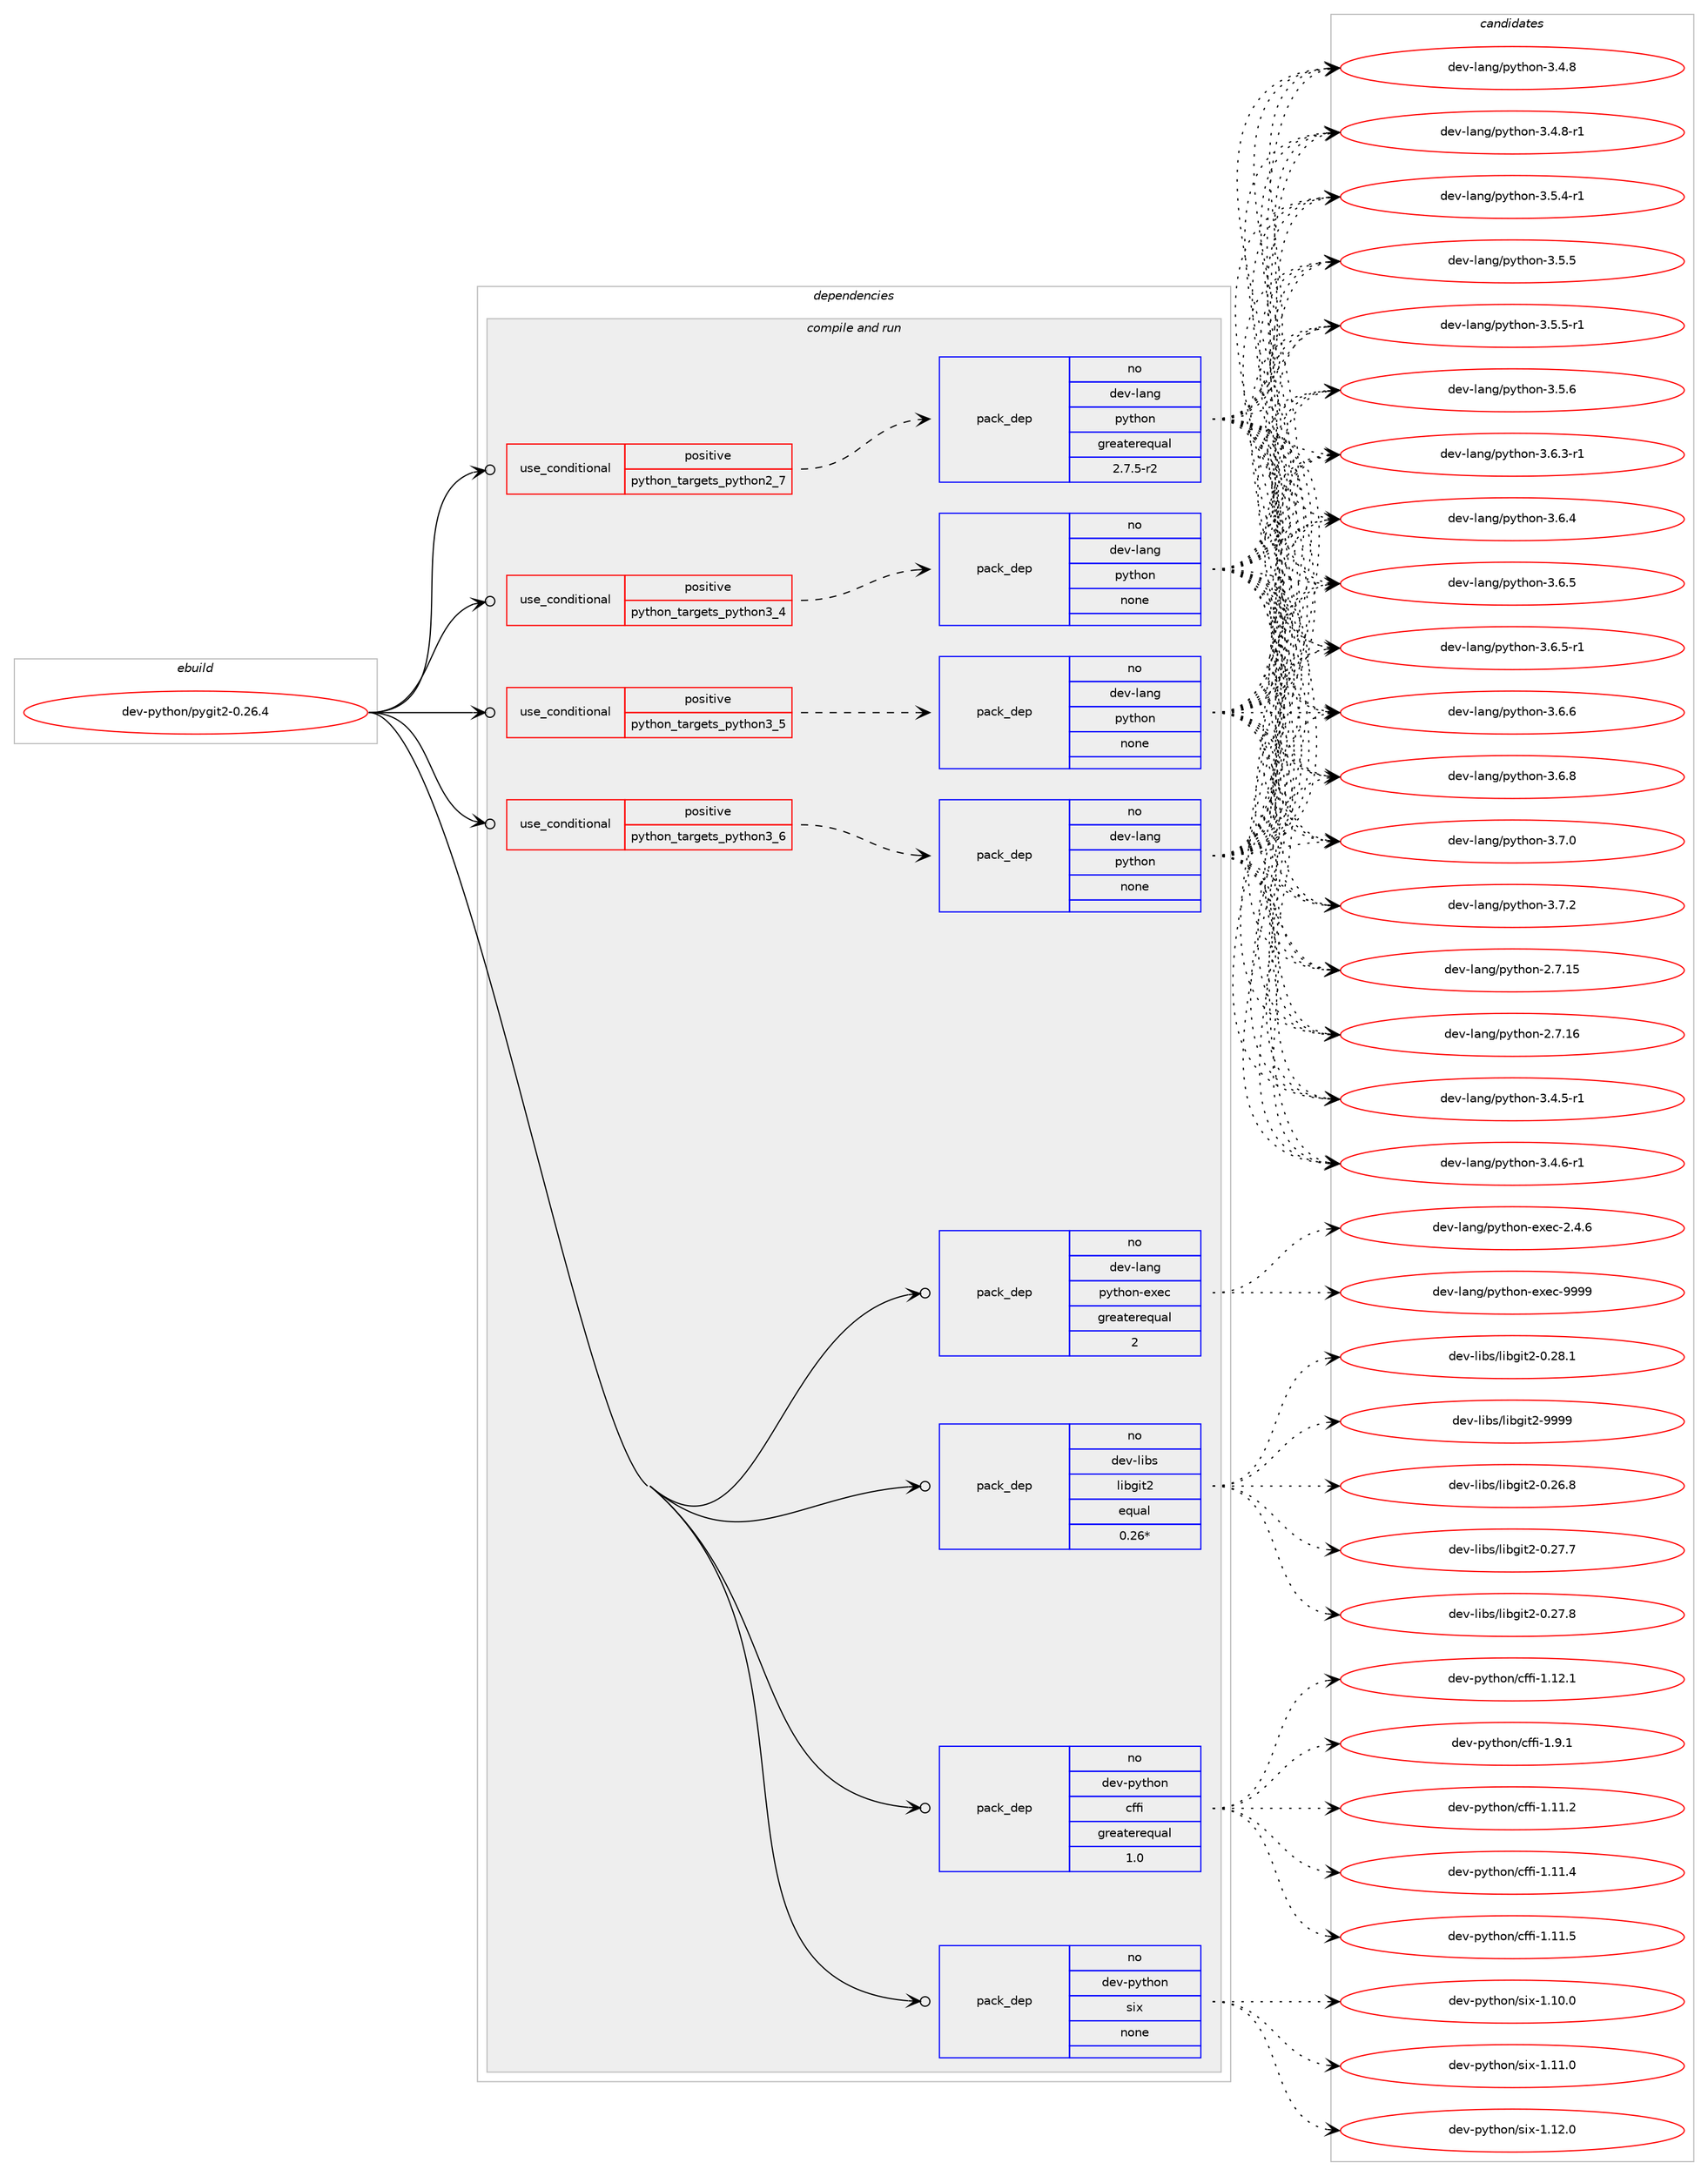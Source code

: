 digraph prolog {

# *************
# Graph options
# *************

newrank=true;
concentrate=true;
compound=true;
graph [rankdir=LR,fontname=Helvetica,fontsize=10,ranksep=1.5];#, ranksep=2.5, nodesep=0.2];
edge  [arrowhead=vee];
node  [fontname=Helvetica,fontsize=10];

# **********
# The ebuild
# **********

subgraph cluster_leftcol {
color=gray;
rank=same;
label=<<i>ebuild</i>>;
id [label="dev-python/pygit2-0.26.4", color=red, width=4, href="../dev-python/pygit2-0.26.4.svg"];
}

# ****************
# The dependencies
# ****************

subgraph cluster_midcol {
color=gray;
label=<<i>dependencies</i>>;
subgraph cluster_compile {
fillcolor="#eeeeee";
style=filled;
label=<<i>compile</i>>;
}
subgraph cluster_compileandrun {
fillcolor="#eeeeee";
style=filled;
label=<<i>compile and run</i>>;
subgraph cond380862 {
dependency1429470 [label=<<TABLE BORDER="0" CELLBORDER="1" CELLSPACING="0" CELLPADDING="4"><TR><TD ROWSPAN="3" CELLPADDING="10">use_conditional</TD></TR><TR><TD>positive</TD></TR><TR><TD>python_targets_python2_7</TD></TR></TABLE>>, shape=none, color=red];
subgraph pack1025290 {
dependency1429471 [label=<<TABLE BORDER="0" CELLBORDER="1" CELLSPACING="0" CELLPADDING="4" WIDTH="220"><TR><TD ROWSPAN="6" CELLPADDING="30">pack_dep</TD></TR><TR><TD WIDTH="110">no</TD></TR><TR><TD>dev-lang</TD></TR><TR><TD>python</TD></TR><TR><TD>greaterequal</TD></TR><TR><TD>2.7.5-r2</TD></TR></TABLE>>, shape=none, color=blue];
}
dependency1429470:e -> dependency1429471:w [weight=20,style="dashed",arrowhead="vee"];
}
id:e -> dependency1429470:w [weight=20,style="solid",arrowhead="odotvee"];
subgraph cond380863 {
dependency1429472 [label=<<TABLE BORDER="0" CELLBORDER="1" CELLSPACING="0" CELLPADDING="4"><TR><TD ROWSPAN="3" CELLPADDING="10">use_conditional</TD></TR><TR><TD>positive</TD></TR><TR><TD>python_targets_python3_4</TD></TR></TABLE>>, shape=none, color=red];
subgraph pack1025291 {
dependency1429473 [label=<<TABLE BORDER="0" CELLBORDER="1" CELLSPACING="0" CELLPADDING="4" WIDTH="220"><TR><TD ROWSPAN="6" CELLPADDING="30">pack_dep</TD></TR><TR><TD WIDTH="110">no</TD></TR><TR><TD>dev-lang</TD></TR><TR><TD>python</TD></TR><TR><TD>none</TD></TR><TR><TD></TD></TR></TABLE>>, shape=none, color=blue];
}
dependency1429472:e -> dependency1429473:w [weight=20,style="dashed",arrowhead="vee"];
}
id:e -> dependency1429472:w [weight=20,style="solid",arrowhead="odotvee"];
subgraph cond380864 {
dependency1429474 [label=<<TABLE BORDER="0" CELLBORDER="1" CELLSPACING="0" CELLPADDING="4"><TR><TD ROWSPAN="3" CELLPADDING="10">use_conditional</TD></TR><TR><TD>positive</TD></TR><TR><TD>python_targets_python3_5</TD></TR></TABLE>>, shape=none, color=red];
subgraph pack1025292 {
dependency1429475 [label=<<TABLE BORDER="0" CELLBORDER="1" CELLSPACING="0" CELLPADDING="4" WIDTH="220"><TR><TD ROWSPAN="6" CELLPADDING="30">pack_dep</TD></TR><TR><TD WIDTH="110">no</TD></TR><TR><TD>dev-lang</TD></TR><TR><TD>python</TD></TR><TR><TD>none</TD></TR><TR><TD></TD></TR></TABLE>>, shape=none, color=blue];
}
dependency1429474:e -> dependency1429475:w [weight=20,style="dashed",arrowhead="vee"];
}
id:e -> dependency1429474:w [weight=20,style="solid",arrowhead="odotvee"];
subgraph cond380865 {
dependency1429476 [label=<<TABLE BORDER="0" CELLBORDER="1" CELLSPACING="0" CELLPADDING="4"><TR><TD ROWSPAN="3" CELLPADDING="10">use_conditional</TD></TR><TR><TD>positive</TD></TR><TR><TD>python_targets_python3_6</TD></TR></TABLE>>, shape=none, color=red];
subgraph pack1025293 {
dependency1429477 [label=<<TABLE BORDER="0" CELLBORDER="1" CELLSPACING="0" CELLPADDING="4" WIDTH="220"><TR><TD ROWSPAN="6" CELLPADDING="30">pack_dep</TD></TR><TR><TD WIDTH="110">no</TD></TR><TR><TD>dev-lang</TD></TR><TR><TD>python</TD></TR><TR><TD>none</TD></TR><TR><TD></TD></TR></TABLE>>, shape=none, color=blue];
}
dependency1429476:e -> dependency1429477:w [weight=20,style="dashed",arrowhead="vee"];
}
id:e -> dependency1429476:w [weight=20,style="solid",arrowhead="odotvee"];
subgraph pack1025294 {
dependency1429478 [label=<<TABLE BORDER="0" CELLBORDER="1" CELLSPACING="0" CELLPADDING="4" WIDTH="220"><TR><TD ROWSPAN="6" CELLPADDING="30">pack_dep</TD></TR><TR><TD WIDTH="110">no</TD></TR><TR><TD>dev-lang</TD></TR><TR><TD>python-exec</TD></TR><TR><TD>greaterequal</TD></TR><TR><TD>2</TD></TR></TABLE>>, shape=none, color=blue];
}
id:e -> dependency1429478:w [weight=20,style="solid",arrowhead="odotvee"];
subgraph pack1025295 {
dependency1429479 [label=<<TABLE BORDER="0" CELLBORDER="1" CELLSPACING="0" CELLPADDING="4" WIDTH="220"><TR><TD ROWSPAN="6" CELLPADDING="30">pack_dep</TD></TR><TR><TD WIDTH="110">no</TD></TR><TR><TD>dev-libs</TD></TR><TR><TD>libgit2</TD></TR><TR><TD>equal</TD></TR><TR><TD>0.26*</TD></TR></TABLE>>, shape=none, color=blue];
}
id:e -> dependency1429479:w [weight=20,style="solid",arrowhead="odotvee"];
subgraph pack1025296 {
dependency1429480 [label=<<TABLE BORDER="0" CELLBORDER="1" CELLSPACING="0" CELLPADDING="4" WIDTH="220"><TR><TD ROWSPAN="6" CELLPADDING="30">pack_dep</TD></TR><TR><TD WIDTH="110">no</TD></TR><TR><TD>dev-python</TD></TR><TR><TD>cffi</TD></TR><TR><TD>greaterequal</TD></TR><TR><TD>1.0</TD></TR></TABLE>>, shape=none, color=blue];
}
id:e -> dependency1429480:w [weight=20,style="solid",arrowhead="odotvee"];
subgraph pack1025297 {
dependency1429481 [label=<<TABLE BORDER="0" CELLBORDER="1" CELLSPACING="0" CELLPADDING="4" WIDTH="220"><TR><TD ROWSPAN="6" CELLPADDING="30">pack_dep</TD></TR><TR><TD WIDTH="110">no</TD></TR><TR><TD>dev-python</TD></TR><TR><TD>six</TD></TR><TR><TD>none</TD></TR><TR><TD></TD></TR></TABLE>>, shape=none, color=blue];
}
id:e -> dependency1429481:w [weight=20,style="solid",arrowhead="odotvee"];
}
subgraph cluster_run {
fillcolor="#eeeeee";
style=filled;
label=<<i>run</i>>;
}
}

# **************
# The candidates
# **************

subgraph cluster_choices {
rank=same;
color=gray;
label=<<i>candidates</i>>;

subgraph choice1025290 {
color=black;
nodesep=1;
choice10010111845108971101034711212111610411111045504655464953 [label="dev-lang/python-2.7.15", color=red, width=4,href="../dev-lang/python-2.7.15.svg"];
choice10010111845108971101034711212111610411111045504655464954 [label="dev-lang/python-2.7.16", color=red, width=4,href="../dev-lang/python-2.7.16.svg"];
choice1001011184510897110103471121211161041111104551465246534511449 [label="dev-lang/python-3.4.5-r1", color=red, width=4,href="../dev-lang/python-3.4.5-r1.svg"];
choice1001011184510897110103471121211161041111104551465246544511449 [label="dev-lang/python-3.4.6-r1", color=red, width=4,href="../dev-lang/python-3.4.6-r1.svg"];
choice100101118451089711010347112121116104111110455146524656 [label="dev-lang/python-3.4.8", color=red, width=4,href="../dev-lang/python-3.4.8.svg"];
choice1001011184510897110103471121211161041111104551465246564511449 [label="dev-lang/python-3.4.8-r1", color=red, width=4,href="../dev-lang/python-3.4.8-r1.svg"];
choice1001011184510897110103471121211161041111104551465346524511449 [label="dev-lang/python-3.5.4-r1", color=red, width=4,href="../dev-lang/python-3.5.4-r1.svg"];
choice100101118451089711010347112121116104111110455146534653 [label="dev-lang/python-3.5.5", color=red, width=4,href="../dev-lang/python-3.5.5.svg"];
choice1001011184510897110103471121211161041111104551465346534511449 [label="dev-lang/python-3.5.5-r1", color=red, width=4,href="../dev-lang/python-3.5.5-r1.svg"];
choice100101118451089711010347112121116104111110455146534654 [label="dev-lang/python-3.5.6", color=red, width=4,href="../dev-lang/python-3.5.6.svg"];
choice1001011184510897110103471121211161041111104551465446514511449 [label="dev-lang/python-3.6.3-r1", color=red, width=4,href="../dev-lang/python-3.6.3-r1.svg"];
choice100101118451089711010347112121116104111110455146544652 [label="dev-lang/python-3.6.4", color=red, width=4,href="../dev-lang/python-3.6.4.svg"];
choice100101118451089711010347112121116104111110455146544653 [label="dev-lang/python-3.6.5", color=red, width=4,href="../dev-lang/python-3.6.5.svg"];
choice1001011184510897110103471121211161041111104551465446534511449 [label="dev-lang/python-3.6.5-r1", color=red, width=4,href="../dev-lang/python-3.6.5-r1.svg"];
choice100101118451089711010347112121116104111110455146544654 [label="dev-lang/python-3.6.6", color=red, width=4,href="../dev-lang/python-3.6.6.svg"];
choice100101118451089711010347112121116104111110455146544656 [label="dev-lang/python-3.6.8", color=red, width=4,href="../dev-lang/python-3.6.8.svg"];
choice100101118451089711010347112121116104111110455146554648 [label="dev-lang/python-3.7.0", color=red, width=4,href="../dev-lang/python-3.7.0.svg"];
choice100101118451089711010347112121116104111110455146554650 [label="dev-lang/python-3.7.2", color=red, width=4,href="../dev-lang/python-3.7.2.svg"];
dependency1429471:e -> choice10010111845108971101034711212111610411111045504655464953:w [style=dotted,weight="100"];
dependency1429471:e -> choice10010111845108971101034711212111610411111045504655464954:w [style=dotted,weight="100"];
dependency1429471:e -> choice1001011184510897110103471121211161041111104551465246534511449:w [style=dotted,weight="100"];
dependency1429471:e -> choice1001011184510897110103471121211161041111104551465246544511449:w [style=dotted,weight="100"];
dependency1429471:e -> choice100101118451089711010347112121116104111110455146524656:w [style=dotted,weight="100"];
dependency1429471:e -> choice1001011184510897110103471121211161041111104551465246564511449:w [style=dotted,weight="100"];
dependency1429471:e -> choice1001011184510897110103471121211161041111104551465346524511449:w [style=dotted,weight="100"];
dependency1429471:e -> choice100101118451089711010347112121116104111110455146534653:w [style=dotted,weight="100"];
dependency1429471:e -> choice1001011184510897110103471121211161041111104551465346534511449:w [style=dotted,weight="100"];
dependency1429471:e -> choice100101118451089711010347112121116104111110455146534654:w [style=dotted,weight="100"];
dependency1429471:e -> choice1001011184510897110103471121211161041111104551465446514511449:w [style=dotted,weight="100"];
dependency1429471:e -> choice100101118451089711010347112121116104111110455146544652:w [style=dotted,weight="100"];
dependency1429471:e -> choice100101118451089711010347112121116104111110455146544653:w [style=dotted,weight="100"];
dependency1429471:e -> choice1001011184510897110103471121211161041111104551465446534511449:w [style=dotted,weight="100"];
dependency1429471:e -> choice100101118451089711010347112121116104111110455146544654:w [style=dotted,weight="100"];
dependency1429471:e -> choice100101118451089711010347112121116104111110455146544656:w [style=dotted,weight="100"];
dependency1429471:e -> choice100101118451089711010347112121116104111110455146554648:w [style=dotted,weight="100"];
dependency1429471:e -> choice100101118451089711010347112121116104111110455146554650:w [style=dotted,weight="100"];
}
subgraph choice1025291 {
color=black;
nodesep=1;
choice10010111845108971101034711212111610411111045504655464953 [label="dev-lang/python-2.7.15", color=red, width=4,href="../dev-lang/python-2.7.15.svg"];
choice10010111845108971101034711212111610411111045504655464954 [label="dev-lang/python-2.7.16", color=red, width=4,href="../dev-lang/python-2.7.16.svg"];
choice1001011184510897110103471121211161041111104551465246534511449 [label="dev-lang/python-3.4.5-r1", color=red, width=4,href="../dev-lang/python-3.4.5-r1.svg"];
choice1001011184510897110103471121211161041111104551465246544511449 [label="dev-lang/python-3.4.6-r1", color=red, width=4,href="../dev-lang/python-3.4.6-r1.svg"];
choice100101118451089711010347112121116104111110455146524656 [label="dev-lang/python-3.4.8", color=red, width=4,href="../dev-lang/python-3.4.8.svg"];
choice1001011184510897110103471121211161041111104551465246564511449 [label="dev-lang/python-3.4.8-r1", color=red, width=4,href="../dev-lang/python-3.4.8-r1.svg"];
choice1001011184510897110103471121211161041111104551465346524511449 [label="dev-lang/python-3.5.4-r1", color=red, width=4,href="../dev-lang/python-3.5.4-r1.svg"];
choice100101118451089711010347112121116104111110455146534653 [label="dev-lang/python-3.5.5", color=red, width=4,href="../dev-lang/python-3.5.5.svg"];
choice1001011184510897110103471121211161041111104551465346534511449 [label="dev-lang/python-3.5.5-r1", color=red, width=4,href="../dev-lang/python-3.5.5-r1.svg"];
choice100101118451089711010347112121116104111110455146534654 [label="dev-lang/python-3.5.6", color=red, width=4,href="../dev-lang/python-3.5.6.svg"];
choice1001011184510897110103471121211161041111104551465446514511449 [label="dev-lang/python-3.6.3-r1", color=red, width=4,href="../dev-lang/python-3.6.3-r1.svg"];
choice100101118451089711010347112121116104111110455146544652 [label="dev-lang/python-3.6.4", color=red, width=4,href="../dev-lang/python-3.6.4.svg"];
choice100101118451089711010347112121116104111110455146544653 [label="dev-lang/python-3.6.5", color=red, width=4,href="../dev-lang/python-3.6.5.svg"];
choice1001011184510897110103471121211161041111104551465446534511449 [label="dev-lang/python-3.6.5-r1", color=red, width=4,href="../dev-lang/python-3.6.5-r1.svg"];
choice100101118451089711010347112121116104111110455146544654 [label="dev-lang/python-3.6.6", color=red, width=4,href="../dev-lang/python-3.6.6.svg"];
choice100101118451089711010347112121116104111110455146544656 [label="dev-lang/python-3.6.8", color=red, width=4,href="../dev-lang/python-3.6.8.svg"];
choice100101118451089711010347112121116104111110455146554648 [label="dev-lang/python-3.7.0", color=red, width=4,href="../dev-lang/python-3.7.0.svg"];
choice100101118451089711010347112121116104111110455146554650 [label="dev-lang/python-3.7.2", color=red, width=4,href="../dev-lang/python-3.7.2.svg"];
dependency1429473:e -> choice10010111845108971101034711212111610411111045504655464953:w [style=dotted,weight="100"];
dependency1429473:e -> choice10010111845108971101034711212111610411111045504655464954:w [style=dotted,weight="100"];
dependency1429473:e -> choice1001011184510897110103471121211161041111104551465246534511449:w [style=dotted,weight="100"];
dependency1429473:e -> choice1001011184510897110103471121211161041111104551465246544511449:w [style=dotted,weight="100"];
dependency1429473:e -> choice100101118451089711010347112121116104111110455146524656:w [style=dotted,weight="100"];
dependency1429473:e -> choice1001011184510897110103471121211161041111104551465246564511449:w [style=dotted,weight="100"];
dependency1429473:e -> choice1001011184510897110103471121211161041111104551465346524511449:w [style=dotted,weight="100"];
dependency1429473:e -> choice100101118451089711010347112121116104111110455146534653:w [style=dotted,weight="100"];
dependency1429473:e -> choice1001011184510897110103471121211161041111104551465346534511449:w [style=dotted,weight="100"];
dependency1429473:e -> choice100101118451089711010347112121116104111110455146534654:w [style=dotted,weight="100"];
dependency1429473:e -> choice1001011184510897110103471121211161041111104551465446514511449:w [style=dotted,weight="100"];
dependency1429473:e -> choice100101118451089711010347112121116104111110455146544652:w [style=dotted,weight="100"];
dependency1429473:e -> choice100101118451089711010347112121116104111110455146544653:w [style=dotted,weight="100"];
dependency1429473:e -> choice1001011184510897110103471121211161041111104551465446534511449:w [style=dotted,weight="100"];
dependency1429473:e -> choice100101118451089711010347112121116104111110455146544654:w [style=dotted,weight="100"];
dependency1429473:e -> choice100101118451089711010347112121116104111110455146544656:w [style=dotted,weight="100"];
dependency1429473:e -> choice100101118451089711010347112121116104111110455146554648:w [style=dotted,weight="100"];
dependency1429473:e -> choice100101118451089711010347112121116104111110455146554650:w [style=dotted,weight="100"];
}
subgraph choice1025292 {
color=black;
nodesep=1;
choice10010111845108971101034711212111610411111045504655464953 [label="dev-lang/python-2.7.15", color=red, width=4,href="../dev-lang/python-2.7.15.svg"];
choice10010111845108971101034711212111610411111045504655464954 [label="dev-lang/python-2.7.16", color=red, width=4,href="../dev-lang/python-2.7.16.svg"];
choice1001011184510897110103471121211161041111104551465246534511449 [label="dev-lang/python-3.4.5-r1", color=red, width=4,href="../dev-lang/python-3.4.5-r1.svg"];
choice1001011184510897110103471121211161041111104551465246544511449 [label="dev-lang/python-3.4.6-r1", color=red, width=4,href="../dev-lang/python-3.4.6-r1.svg"];
choice100101118451089711010347112121116104111110455146524656 [label="dev-lang/python-3.4.8", color=red, width=4,href="../dev-lang/python-3.4.8.svg"];
choice1001011184510897110103471121211161041111104551465246564511449 [label="dev-lang/python-3.4.8-r1", color=red, width=4,href="../dev-lang/python-3.4.8-r1.svg"];
choice1001011184510897110103471121211161041111104551465346524511449 [label="dev-lang/python-3.5.4-r1", color=red, width=4,href="../dev-lang/python-3.5.4-r1.svg"];
choice100101118451089711010347112121116104111110455146534653 [label="dev-lang/python-3.5.5", color=red, width=4,href="../dev-lang/python-3.5.5.svg"];
choice1001011184510897110103471121211161041111104551465346534511449 [label="dev-lang/python-3.5.5-r1", color=red, width=4,href="../dev-lang/python-3.5.5-r1.svg"];
choice100101118451089711010347112121116104111110455146534654 [label="dev-lang/python-3.5.6", color=red, width=4,href="../dev-lang/python-3.5.6.svg"];
choice1001011184510897110103471121211161041111104551465446514511449 [label="dev-lang/python-3.6.3-r1", color=red, width=4,href="../dev-lang/python-3.6.3-r1.svg"];
choice100101118451089711010347112121116104111110455146544652 [label="dev-lang/python-3.6.4", color=red, width=4,href="../dev-lang/python-3.6.4.svg"];
choice100101118451089711010347112121116104111110455146544653 [label="dev-lang/python-3.6.5", color=red, width=4,href="../dev-lang/python-3.6.5.svg"];
choice1001011184510897110103471121211161041111104551465446534511449 [label="dev-lang/python-3.6.5-r1", color=red, width=4,href="../dev-lang/python-3.6.5-r1.svg"];
choice100101118451089711010347112121116104111110455146544654 [label="dev-lang/python-3.6.6", color=red, width=4,href="../dev-lang/python-3.6.6.svg"];
choice100101118451089711010347112121116104111110455146544656 [label="dev-lang/python-3.6.8", color=red, width=4,href="../dev-lang/python-3.6.8.svg"];
choice100101118451089711010347112121116104111110455146554648 [label="dev-lang/python-3.7.0", color=red, width=4,href="../dev-lang/python-3.7.0.svg"];
choice100101118451089711010347112121116104111110455146554650 [label="dev-lang/python-3.7.2", color=red, width=4,href="../dev-lang/python-3.7.2.svg"];
dependency1429475:e -> choice10010111845108971101034711212111610411111045504655464953:w [style=dotted,weight="100"];
dependency1429475:e -> choice10010111845108971101034711212111610411111045504655464954:w [style=dotted,weight="100"];
dependency1429475:e -> choice1001011184510897110103471121211161041111104551465246534511449:w [style=dotted,weight="100"];
dependency1429475:e -> choice1001011184510897110103471121211161041111104551465246544511449:w [style=dotted,weight="100"];
dependency1429475:e -> choice100101118451089711010347112121116104111110455146524656:w [style=dotted,weight="100"];
dependency1429475:e -> choice1001011184510897110103471121211161041111104551465246564511449:w [style=dotted,weight="100"];
dependency1429475:e -> choice1001011184510897110103471121211161041111104551465346524511449:w [style=dotted,weight="100"];
dependency1429475:e -> choice100101118451089711010347112121116104111110455146534653:w [style=dotted,weight="100"];
dependency1429475:e -> choice1001011184510897110103471121211161041111104551465346534511449:w [style=dotted,weight="100"];
dependency1429475:e -> choice100101118451089711010347112121116104111110455146534654:w [style=dotted,weight="100"];
dependency1429475:e -> choice1001011184510897110103471121211161041111104551465446514511449:w [style=dotted,weight="100"];
dependency1429475:e -> choice100101118451089711010347112121116104111110455146544652:w [style=dotted,weight="100"];
dependency1429475:e -> choice100101118451089711010347112121116104111110455146544653:w [style=dotted,weight="100"];
dependency1429475:e -> choice1001011184510897110103471121211161041111104551465446534511449:w [style=dotted,weight="100"];
dependency1429475:e -> choice100101118451089711010347112121116104111110455146544654:w [style=dotted,weight="100"];
dependency1429475:e -> choice100101118451089711010347112121116104111110455146544656:w [style=dotted,weight="100"];
dependency1429475:e -> choice100101118451089711010347112121116104111110455146554648:w [style=dotted,weight="100"];
dependency1429475:e -> choice100101118451089711010347112121116104111110455146554650:w [style=dotted,weight="100"];
}
subgraph choice1025293 {
color=black;
nodesep=1;
choice10010111845108971101034711212111610411111045504655464953 [label="dev-lang/python-2.7.15", color=red, width=4,href="../dev-lang/python-2.7.15.svg"];
choice10010111845108971101034711212111610411111045504655464954 [label="dev-lang/python-2.7.16", color=red, width=4,href="../dev-lang/python-2.7.16.svg"];
choice1001011184510897110103471121211161041111104551465246534511449 [label="dev-lang/python-3.4.5-r1", color=red, width=4,href="../dev-lang/python-3.4.5-r1.svg"];
choice1001011184510897110103471121211161041111104551465246544511449 [label="dev-lang/python-3.4.6-r1", color=red, width=4,href="../dev-lang/python-3.4.6-r1.svg"];
choice100101118451089711010347112121116104111110455146524656 [label="dev-lang/python-3.4.8", color=red, width=4,href="../dev-lang/python-3.4.8.svg"];
choice1001011184510897110103471121211161041111104551465246564511449 [label="dev-lang/python-3.4.8-r1", color=red, width=4,href="../dev-lang/python-3.4.8-r1.svg"];
choice1001011184510897110103471121211161041111104551465346524511449 [label="dev-lang/python-3.5.4-r1", color=red, width=4,href="../dev-lang/python-3.5.4-r1.svg"];
choice100101118451089711010347112121116104111110455146534653 [label="dev-lang/python-3.5.5", color=red, width=4,href="../dev-lang/python-3.5.5.svg"];
choice1001011184510897110103471121211161041111104551465346534511449 [label="dev-lang/python-3.5.5-r1", color=red, width=4,href="../dev-lang/python-3.5.5-r1.svg"];
choice100101118451089711010347112121116104111110455146534654 [label="dev-lang/python-3.5.6", color=red, width=4,href="../dev-lang/python-3.5.6.svg"];
choice1001011184510897110103471121211161041111104551465446514511449 [label="dev-lang/python-3.6.3-r1", color=red, width=4,href="../dev-lang/python-3.6.3-r1.svg"];
choice100101118451089711010347112121116104111110455146544652 [label="dev-lang/python-3.6.4", color=red, width=4,href="../dev-lang/python-3.6.4.svg"];
choice100101118451089711010347112121116104111110455146544653 [label="dev-lang/python-3.6.5", color=red, width=4,href="../dev-lang/python-3.6.5.svg"];
choice1001011184510897110103471121211161041111104551465446534511449 [label="dev-lang/python-3.6.5-r1", color=red, width=4,href="../dev-lang/python-3.6.5-r1.svg"];
choice100101118451089711010347112121116104111110455146544654 [label="dev-lang/python-3.6.6", color=red, width=4,href="../dev-lang/python-3.6.6.svg"];
choice100101118451089711010347112121116104111110455146544656 [label="dev-lang/python-3.6.8", color=red, width=4,href="../dev-lang/python-3.6.8.svg"];
choice100101118451089711010347112121116104111110455146554648 [label="dev-lang/python-3.7.0", color=red, width=4,href="../dev-lang/python-3.7.0.svg"];
choice100101118451089711010347112121116104111110455146554650 [label="dev-lang/python-3.7.2", color=red, width=4,href="../dev-lang/python-3.7.2.svg"];
dependency1429477:e -> choice10010111845108971101034711212111610411111045504655464953:w [style=dotted,weight="100"];
dependency1429477:e -> choice10010111845108971101034711212111610411111045504655464954:w [style=dotted,weight="100"];
dependency1429477:e -> choice1001011184510897110103471121211161041111104551465246534511449:w [style=dotted,weight="100"];
dependency1429477:e -> choice1001011184510897110103471121211161041111104551465246544511449:w [style=dotted,weight="100"];
dependency1429477:e -> choice100101118451089711010347112121116104111110455146524656:w [style=dotted,weight="100"];
dependency1429477:e -> choice1001011184510897110103471121211161041111104551465246564511449:w [style=dotted,weight="100"];
dependency1429477:e -> choice1001011184510897110103471121211161041111104551465346524511449:w [style=dotted,weight="100"];
dependency1429477:e -> choice100101118451089711010347112121116104111110455146534653:w [style=dotted,weight="100"];
dependency1429477:e -> choice1001011184510897110103471121211161041111104551465346534511449:w [style=dotted,weight="100"];
dependency1429477:e -> choice100101118451089711010347112121116104111110455146534654:w [style=dotted,weight="100"];
dependency1429477:e -> choice1001011184510897110103471121211161041111104551465446514511449:w [style=dotted,weight="100"];
dependency1429477:e -> choice100101118451089711010347112121116104111110455146544652:w [style=dotted,weight="100"];
dependency1429477:e -> choice100101118451089711010347112121116104111110455146544653:w [style=dotted,weight="100"];
dependency1429477:e -> choice1001011184510897110103471121211161041111104551465446534511449:w [style=dotted,weight="100"];
dependency1429477:e -> choice100101118451089711010347112121116104111110455146544654:w [style=dotted,weight="100"];
dependency1429477:e -> choice100101118451089711010347112121116104111110455146544656:w [style=dotted,weight="100"];
dependency1429477:e -> choice100101118451089711010347112121116104111110455146554648:w [style=dotted,weight="100"];
dependency1429477:e -> choice100101118451089711010347112121116104111110455146554650:w [style=dotted,weight="100"];
}
subgraph choice1025294 {
color=black;
nodesep=1;
choice1001011184510897110103471121211161041111104510112010199455046524654 [label="dev-lang/python-exec-2.4.6", color=red, width=4,href="../dev-lang/python-exec-2.4.6.svg"];
choice10010111845108971101034711212111610411111045101120101994557575757 [label="dev-lang/python-exec-9999", color=red, width=4,href="../dev-lang/python-exec-9999.svg"];
dependency1429478:e -> choice1001011184510897110103471121211161041111104510112010199455046524654:w [style=dotted,weight="100"];
dependency1429478:e -> choice10010111845108971101034711212111610411111045101120101994557575757:w [style=dotted,weight="100"];
}
subgraph choice1025295 {
color=black;
nodesep=1;
choice100101118451081059811547108105981031051165045484650544656 [label="dev-libs/libgit2-0.26.8", color=red, width=4,href="../dev-libs/libgit2-0.26.8.svg"];
choice100101118451081059811547108105981031051165045484650554655 [label="dev-libs/libgit2-0.27.7", color=red, width=4,href="../dev-libs/libgit2-0.27.7.svg"];
choice100101118451081059811547108105981031051165045484650554656 [label="dev-libs/libgit2-0.27.8", color=red, width=4,href="../dev-libs/libgit2-0.27.8.svg"];
choice100101118451081059811547108105981031051165045484650564649 [label="dev-libs/libgit2-0.28.1", color=red, width=4,href="../dev-libs/libgit2-0.28.1.svg"];
choice10010111845108105981154710810598103105116504557575757 [label="dev-libs/libgit2-9999", color=red, width=4,href="../dev-libs/libgit2-9999.svg"];
dependency1429479:e -> choice100101118451081059811547108105981031051165045484650544656:w [style=dotted,weight="100"];
dependency1429479:e -> choice100101118451081059811547108105981031051165045484650554655:w [style=dotted,weight="100"];
dependency1429479:e -> choice100101118451081059811547108105981031051165045484650554656:w [style=dotted,weight="100"];
dependency1429479:e -> choice100101118451081059811547108105981031051165045484650564649:w [style=dotted,weight="100"];
dependency1429479:e -> choice10010111845108105981154710810598103105116504557575757:w [style=dotted,weight="100"];
}
subgraph choice1025296 {
color=black;
nodesep=1;
choice10010111845112121116104111110479910210210545494649494650 [label="dev-python/cffi-1.11.2", color=red, width=4,href="../dev-python/cffi-1.11.2.svg"];
choice10010111845112121116104111110479910210210545494649494652 [label="dev-python/cffi-1.11.4", color=red, width=4,href="../dev-python/cffi-1.11.4.svg"];
choice10010111845112121116104111110479910210210545494649494653 [label="dev-python/cffi-1.11.5", color=red, width=4,href="../dev-python/cffi-1.11.5.svg"];
choice10010111845112121116104111110479910210210545494649504649 [label="dev-python/cffi-1.12.1", color=red, width=4,href="../dev-python/cffi-1.12.1.svg"];
choice100101118451121211161041111104799102102105454946574649 [label="dev-python/cffi-1.9.1", color=red, width=4,href="../dev-python/cffi-1.9.1.svg"];
dependency1429480:e -> choice10010111845112121116104111110479910210210545494649494650:w [style=dotted,weight="100"];
dependency1429480:e -> choice10010111845112121116104111110479910210210545494649494652:w [style=dotted,weight="100"];
dependency1429480:e -> choice10010111845112121116104111110479910210210545494649494653:w [style=dotted,weight="100"];
dependency1429480:e -> choice10010111845112121116104111110479910210210545494649504649:w [style=dotted,weight="100"];
dependency1429480:e -> choice100101118451121211161041111104799102102105454946574649:w [style=dotted,weight="100"];
}
subgraph choice1025297 {
color=black;
nodesep=1;
choice100101118451121211161041111104711510512045494649484648 [label="dev-python/six-1.10.0", color=red, width=4,href="../dev-python/six-1.10.0.svg"];
choice100101118451121211161041111104711510512045494649494648 [label="dev-python/six-1.11.0", color=red, width=4,href="../dev-python/six-1.11.0.svg"];
choice100101118451121211161041111104711510512045494649504648 [label="dev-python/six-1.12.0", color=red, width=4,href="../dev-python/six-1.12.0.svg"];
dependency1429481:e -> choice100101118451121211161041111104711510512045494649484648:w [style=dotted,weight="100"];
dependency1429481:e -> choice100101118451121211161041111104711510512045494649494648:w [style=dotted,weight="100"];
dependency1429481:e -> choice100101118451121211161041111104711510512045494649504648:w [style=dotted,weight="100"];
}
}

}

